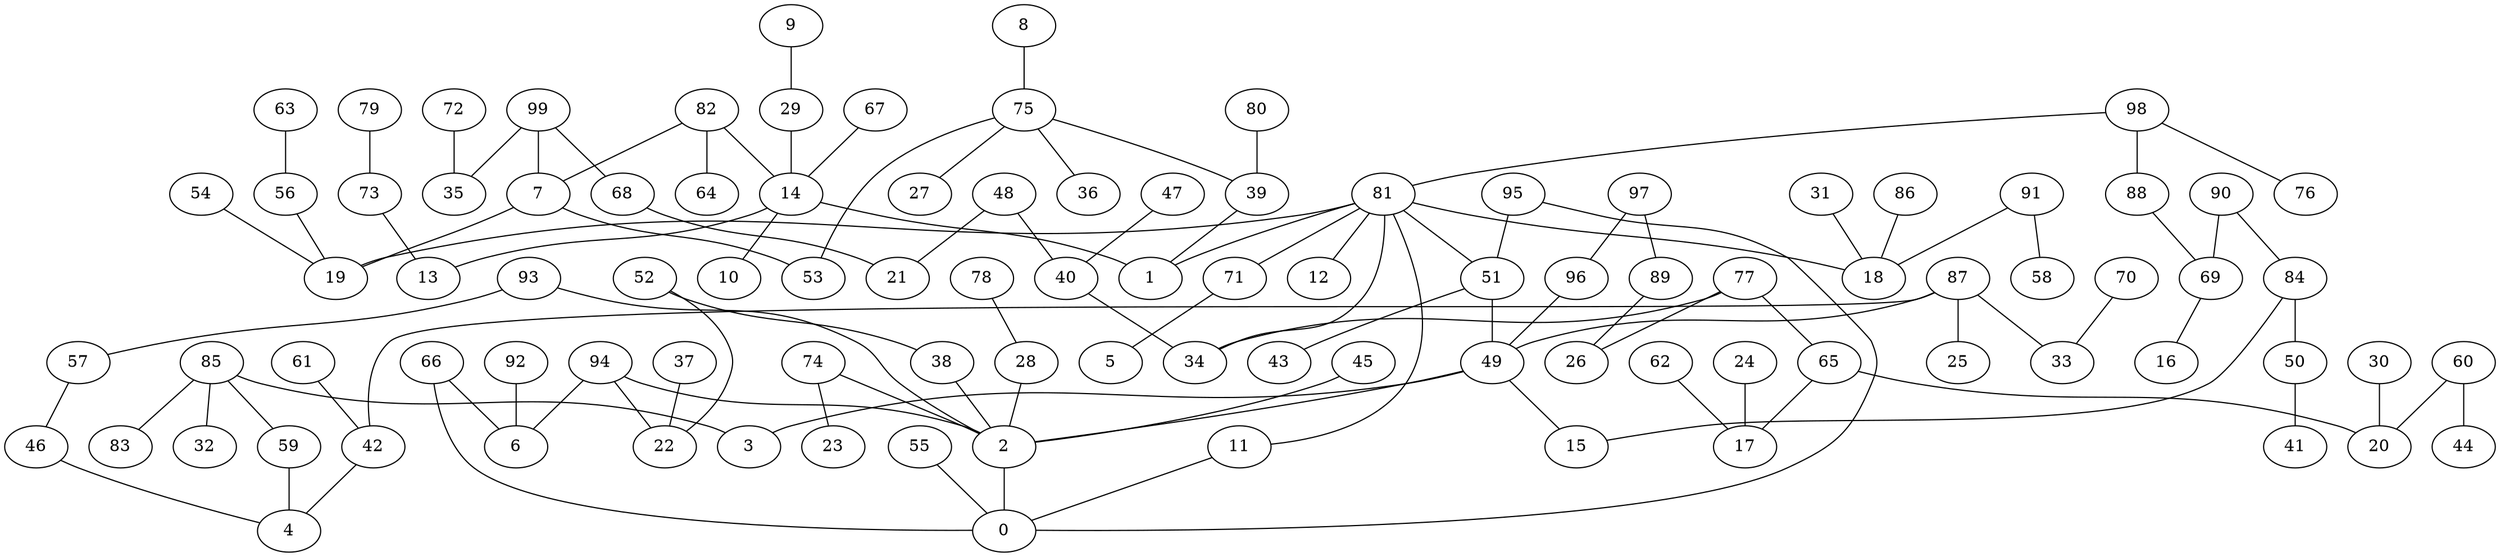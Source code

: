 digraph GG_graph {

subgraph G_graph {
edge [color = black]
"72" -> "35" [dir = none]
"73" -> "13" [dir = none]
"97" -> "96" [dir = none]
"78" -> "28" [dir = none]
"8" -> "75" [dir = none]
"24" -> "17" [dir = none]
"63" -> "56" [dir = none]
"89" -> "26" [dir = none]
"37" -> "22" [dir = none]
"46" -> "4" [dir = none]
"70" -> "33" [dir = none]
"66" -> "0" [dir = none]
"75" -> "36" [dir = none]
"75" -> "27" [dir = none]
"75" -> "53" [dir = none]
"60" -> "44" [dir = none]
"60" -> "20" [dir = none]
"68" -> "21" [dir = none]
"54" -> "19" [dir = none]
"9" -> "29" [dir = none]
"85" -> "32" [dir = none]
"85" -> "83" [dir = none]
"85" -> "3" [dir = none]
"48" -> "21" [dir = none]
"48" -> "40" [dir = none]
"61" -> "42" [dir = none]
"38" -> "2" [dir = none]
"77" -> "65" [dir = none]
"77" -> "26" [dir = none]
"77" -> "34" [dir = none]
"42" -> "4" [dir = none]
"49" -> "3" [dir = none]
"49" -> "15" [dir = none]
"49" -> "2" [dir = none]
"80" -> "39" [dir = none]
"87" -> "25" [dir = none]
"87" -> "33" [dir = none]
"87" -> "42" [dir = none]
"87" -> "49" [dir = none]
"86" -> "18" [dir = none]
"94" -> "22" [dir = none]
"94" -> "6" [dir = none]
"94" -> "2" [dir = none]
"14" -> "13" [dir = none]
"14" -> "10" [dir = none]
"14" -> "1" [dir = none]
"51" -> "43" [dir = none]
"51" -> "49" [dir = none]
"2" -> "0" [dir = none]
"93" -> "2" [dir = none]
"40" -> "34" [dir = none]
"98" -> "76" [dir = none]
"98" -> "88" [dir = none]
"98" -> "81" [dir = none]
"82" -> "64" [dir = none]
"82" -> "14" [dir = none]
"88" -> "69" [dir = none]
"39" -> "1" [dir = none]
"95" -> "0" [dir = none]
"81" -> "12" [dir = none]
"81" -> "71" [dir = none]
"81" -> "19" [dir = none]
"81" -> "34" [dir = none]
"81" -> "18" [dir = none]
"81" -> "1" [dir = none]
"81" -> "51" [dir = none]
"69" -> "16" [dir = none]
"90" -> "84" [dir = none]
"11" -> "0" [dir = none]
"74" -> "23" [dir = none]
"74" -> "2" [dir = none]
"99" -> "35" [dir = none]
"99" -> "7" [dir = none]
"29" -> "14" [dir = none]
"79" -> "73" [dir = none]
"56" -> "19" [dir = none]
"30" -> "20" [dir = none]
"84" -> "50" [dir = none]
"84" -> "15" [dir = none]
"96" -> "49" [dir = none]
"47" -> "40" [dir = none]
"71" -> "5" [dir = none]
"92" -> "6" [dir = none]
"28" -> "2" [dir = none]
"52" -> "38" [dir = none]
"62" -> "17" [dir = none]
"55" -> "0" [dir = none]
"57" -> "46" [dir = none]
"45" -> "2" [dir = none]
"31" -> "18" [dir = none]
"91" -> "58" [dir = none]
"91" -> "18" [dir = none]
"59" -> "4" [dir = none]
"67" -> "14" [dir = none]
"50" -> "41" [dir = none]
"7" -> "53" [dir = none]
"7" -> "19" [dir = none]
"65" -> "17" [dir = none]
"65" -> "20" [dir = none]
"82" -> "7" [dir = none]
"90" -> "69" [dir = none]
"95" -> "51" [dir = none]
"97" -> "89" [dir = none]
"99" -> "68" [dir = none]
"52" -> "22" [dir = none]
"85" -> "59" [dir = none]
"66" -> "6" [dir = none]
"81" -> "11" [dir = none]
"93" -> "57" [dir = none]
"75" -> "39" [dir = none]
}

}
